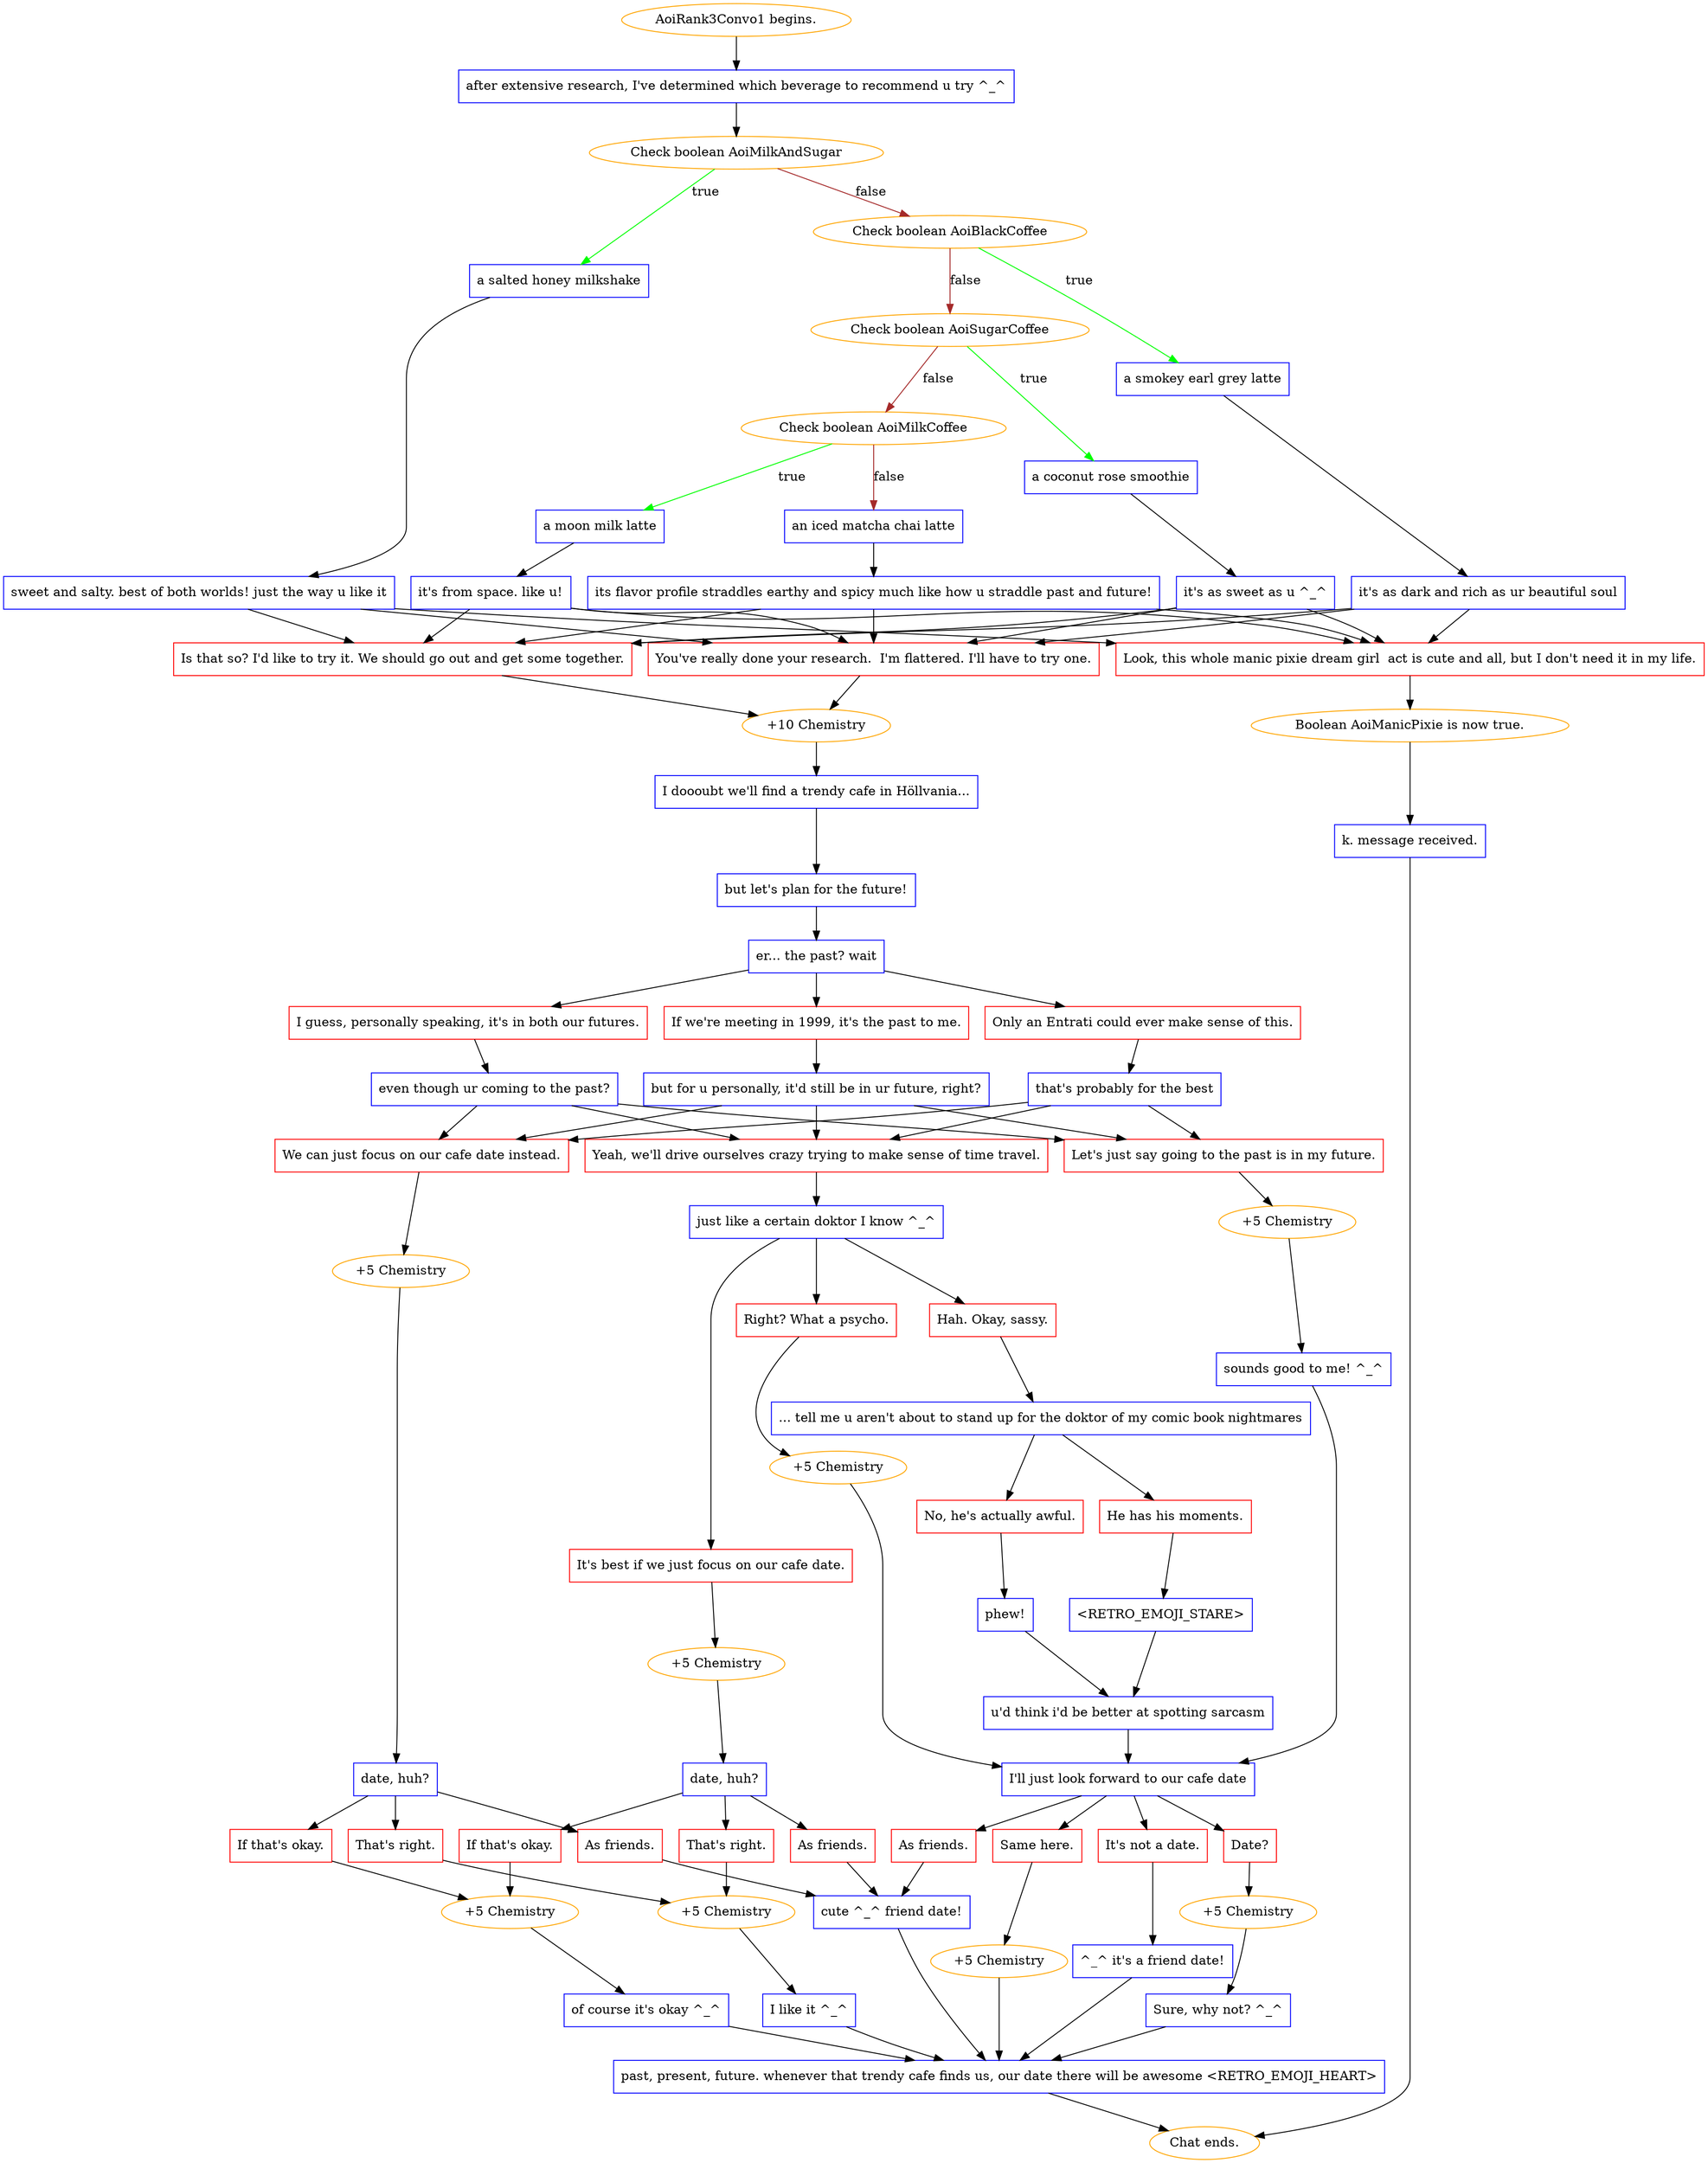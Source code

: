 digraph {
	"AoiRank3Convo1 begins." [color=orange];
		"AoiRank3Convo1 begins." -> 1587;
	1587 [label="after extensive research, I've determined which beverage to recommend u try ^_^",shape=box,color=blue];
		1587 -> 1590;
	1590 [label="Check boolean AoiMilkAndSugar",color=orange];
		1590 -> 1594 [label=true,color=green];
		1590 -> 1591 [label=false,color=brown];
	1594 [label="a salted honey milkshake",shape=box,color=blue];
		1594 -> 1599;
	1591 [label="Check boolean AoiBlackCoffee",color=orange];
		1591 -> 1595 [label=true,color=green];
		1591 -> 1592 [label=false,color=brown];
	1599 [label="sweet and salty. best of both worlds! just the way u like it",shape=box,color=blue];
		1599 -> 1606;
		1599 -> 1605;
		1599 -> 1604;
	1595 [label="a smokey earl grey latte",shape=box,color=blue];
		1595 -> 1600;
	1592 [label="Check boolean AoiSugarCoffee",color=orange];
		1592 -> 1596 [label=true,color=green];
		1592 -> 1593 [label=false,color=brown];
	1606 [label="You've really done your research.  I'm flattered. I'll have to try one.",shape=box,color=red];
		1606 -> 1610;
	1605 [label="Is that so? I'd like to try it. We should go out and get some together.",shape=box,color=red];
		1605 -> 1610;
	1604 [label="Look, this whole manic pixie dream girl  act is cute and all, but I don't need it in my life.",shape=box,color=red];
		1604 -> j1077799004;
	1600 [label="it's as dark and rich as ur beautiful soul",shape=box,color=blue];
		1600 -> 1606;
		1600 -> 1605;
		1600 -> 1604;
	1596 [label="a coconut rose smoothie",shape=box,color=blue];
		1596 -> 1601;
	1593 [label="Check boolean AoiMilkCoffee",color=orange];
		1593 -> 1597 [label=true,color=green];
		1593 -> 1598 [label=false,color=brown];
	1610 [label="+10 Chemistry",color=orange];
		1610 -> 1611;
	j1077799004 [label="Boolean AoiManicPixie is now true.",color=orange];
		j1077799004 -> j1421855325;
	1601 [label="it's as sweet as u ^_^",shape=box,color=blue];
		1601 -> 1606;
		1601 -> 1605;
		1601 -> 1604;
	1597 [label="a moon milk latte",shape=box,color=blue];
		1597 -> 1602;
	1598 [label="an iced matcha chai latte",shape=box,color=blue];
		1598 -> 1603;
	1611 [label="I doooubt we'll find a trendy cafe in Höllvania...",shape=box,color=blue];
		1611 -> 1612;
	j1421855325 [label="k. message received.",shape=box,color=blue];
		j1421855325 -> "Chat ends.";
	1602 [label="it's from space. like u!",shape=box,color=blue];
		1602 -> 1606;
		1602 -> 1605;
		1602 -> 1604;
	1603 [label="its flavor profile straddles earthy and spicy much like how u straddle past and future!",shape=box,color=blue];
		1603 -> 1606;
		1603 -> 1605;
		1603 -> 1604;
	1612 [label="but let's plan for the future!",shape=box,color=blue];
		1612 -> 1613;
	"Chat ends." [color=orange];
	1613 [label="er... the past? wait",shape=box,color=blue];
		1613 -> 1614;
		1613 -> 1615;
		1613 -> 1616;
	1614 [label="If we're meeting in 1999, it's the past to me.",shape=box,color=red];
		1614 -> 1618;
	1615 [label="I guess, personally speaking, it's in both our futures.",shape=box,color=red];
		1615 -> 1619;
	1616 [label="Only an Entrati could ever make sense of this.",shape=box,color=red];
		1616 -> 1620;
	1618 [label="but for u personally, it'd still be in ur future, right?",shape=box,color=blue];
		1618 -> 1621;
		1618 -> 1622;
		1618 -> 1623;
	1619 [label="even though ur coming to the past?",shape=box,color=blue];
		1619 -> 1621;
		1619 -> 1622;
		1619 -> 1623;
	1620 [label="that's probably for the best",shape=box,color=blue];
		1620 -> 1621;
		1620 -> 1622;
		1620 -> 1623;
	1621 [label="Yeah, we'll drive ourselves crazy trying to make sense of time travel.",shape=box,color=red];
		1621 -> 1624;
	1622 [label="Let's just say going to the past is in my future.",shape=box,color=red];
		1622 -> 1625;
	1623 [label="We can just focus on our cafe date instead.",shape=box,color=red];
		1623 -> 1627;
	1624 [label="just like a certain doktor I know ^_^",shape=box,color=blue];
		1624 -> 1629;
		1624 -> 1630;
		1624 -> 1631;
	1625 [label="+5 Chemistry",color=orange];
		1625 -> 1626;
	1627 [label="+5 Chemistry",color=orange];
		1627 -> 1628;
	1629 [label="It's best if we just focus on our cafe date.",shape=box,color=red];
		1629 -> 1632;
	1630 [label="Hah. Okay, sassy.",shape=box,color=red];
		1630 -> 1635;
	1631 [label="Right? What a psycho.",shape=box,color=red];
		1631 -> 1634;
	1626 [label="sounds good to me! ^_^",shape=box,color=blue];
		1626 -> 1662;
	1628 [label="date, huh?",shape=box,color=blue];
		1628 -> 1645;
		1628 -> 1644;
		1628 -> 1643;
	1632 [label="+5 Chemistry",color=orange];
		1632 -> 1633;
	1635 [label="... tell me u aren't about to stand up for the doktor of my comic book nightmares",shape=box,color=blue];
		1635 -> 1636;
		1635 -> 1637;
	1634 [label="+5 Chemistry",color=orange];
		1634 -> 1662;
	1662 [label="I'll just look forward to our cafe date",shape=box,color=blue];
		1662 -> 1664;
		1662 -> 1665;
		1662 -> 1666;
		1662 -> 1667;
	1645 [label="That's right.",shape=box,color=red];
		1645 -> j3947868945;
	1644 [label="As friends.",shape=box,color=red];
		1644 -> j488056827;
	1643 [label="If that's okay.",shape=box,color=red];
		1643 -> j3860460893;
	1633 [label="date, huh?",shape=box,color=blue];
		1633 -> 1640;
		1633 -> 1641;
		1633 -> 1642;
	1636 [label="He has his moments.",shape=box,color=red];
		1636 -> 1638;
	1637 [label="No, he's actually awful.",shape=box,color=red];
		1637 -> 1639;
	1664 [label="Same here.",shape=box,color=red];
		1664 -> j667333512;
	1665 [label="Date?",shape=box,color=red];
		1665 -> j1783554971;
	1666 [label="It's not a date.",shape=box,color=red];
		1666 -> j2940211220;
	1667 [label="As friends.",shape=box,color=red];
		1667 -> j488056827;
	j3947868945 [label="+5 Chemistry",color=orange];
		j3947868945 -> j344457441;
	j488056827 [label="cute ^_^ friend date!",shape=box,color=blue];
		j488056827 -> j215063919;
	j3860460893 [label="+5 Chemistry",color=orange];
		j3860460893 -> j1074620296;
	1640 [label="That's right.",shape=box,color=red];
		1640 -> j3947868945;
	1641 [label="As friends.",shape=box,color=red];
		1641 -> j488056827;
	1642 [label="If that's okay.",shape=box,color=red];
		1642 -> j3860460893;
	1638 [label="<RETRO_EMOJI_STARE>",shape=box,color=blue];
		1638 -> 1661;
	1639 [label="phew!",shape=box,color=blue];
		1639 -> 1661;
	j667333512 [label="+5 Chemistry",color=orange];
		j667333512 -> j215063919;
	j1783554971 [label="+5 Chemistry",color=orange];
		j1783554971 -> j2665697601;
	j2940211220 [label="^_^ it's a friend date!",shape=box,color=blue];
		j2940211220 -> j215063919;
	j344457441 [label="I like it ^_^",shape=box,color=blue];
		j344457441 -> j215063919;
	j215063919 [label="past, present, future. whenever that trendy cafe finds us, our date there will be awesome <RETRO_EMOJI_HEART>",shape=box,color=blue];
		j215063919 -> "Chat ends.";
	j1074620296 [label="of course it's okay ^_^",shape=box,color=blue];
		j1074620296 -> j215063919;
	1661 [label="u'd think i'd be better at spotting sarcasm",shape=box,color=blue];
		1661 -> 1662;
	j2665697601 [label="Sure, why not? ^_^",shape=box,color=blue];
		j2665697601 -> j215063919;
}